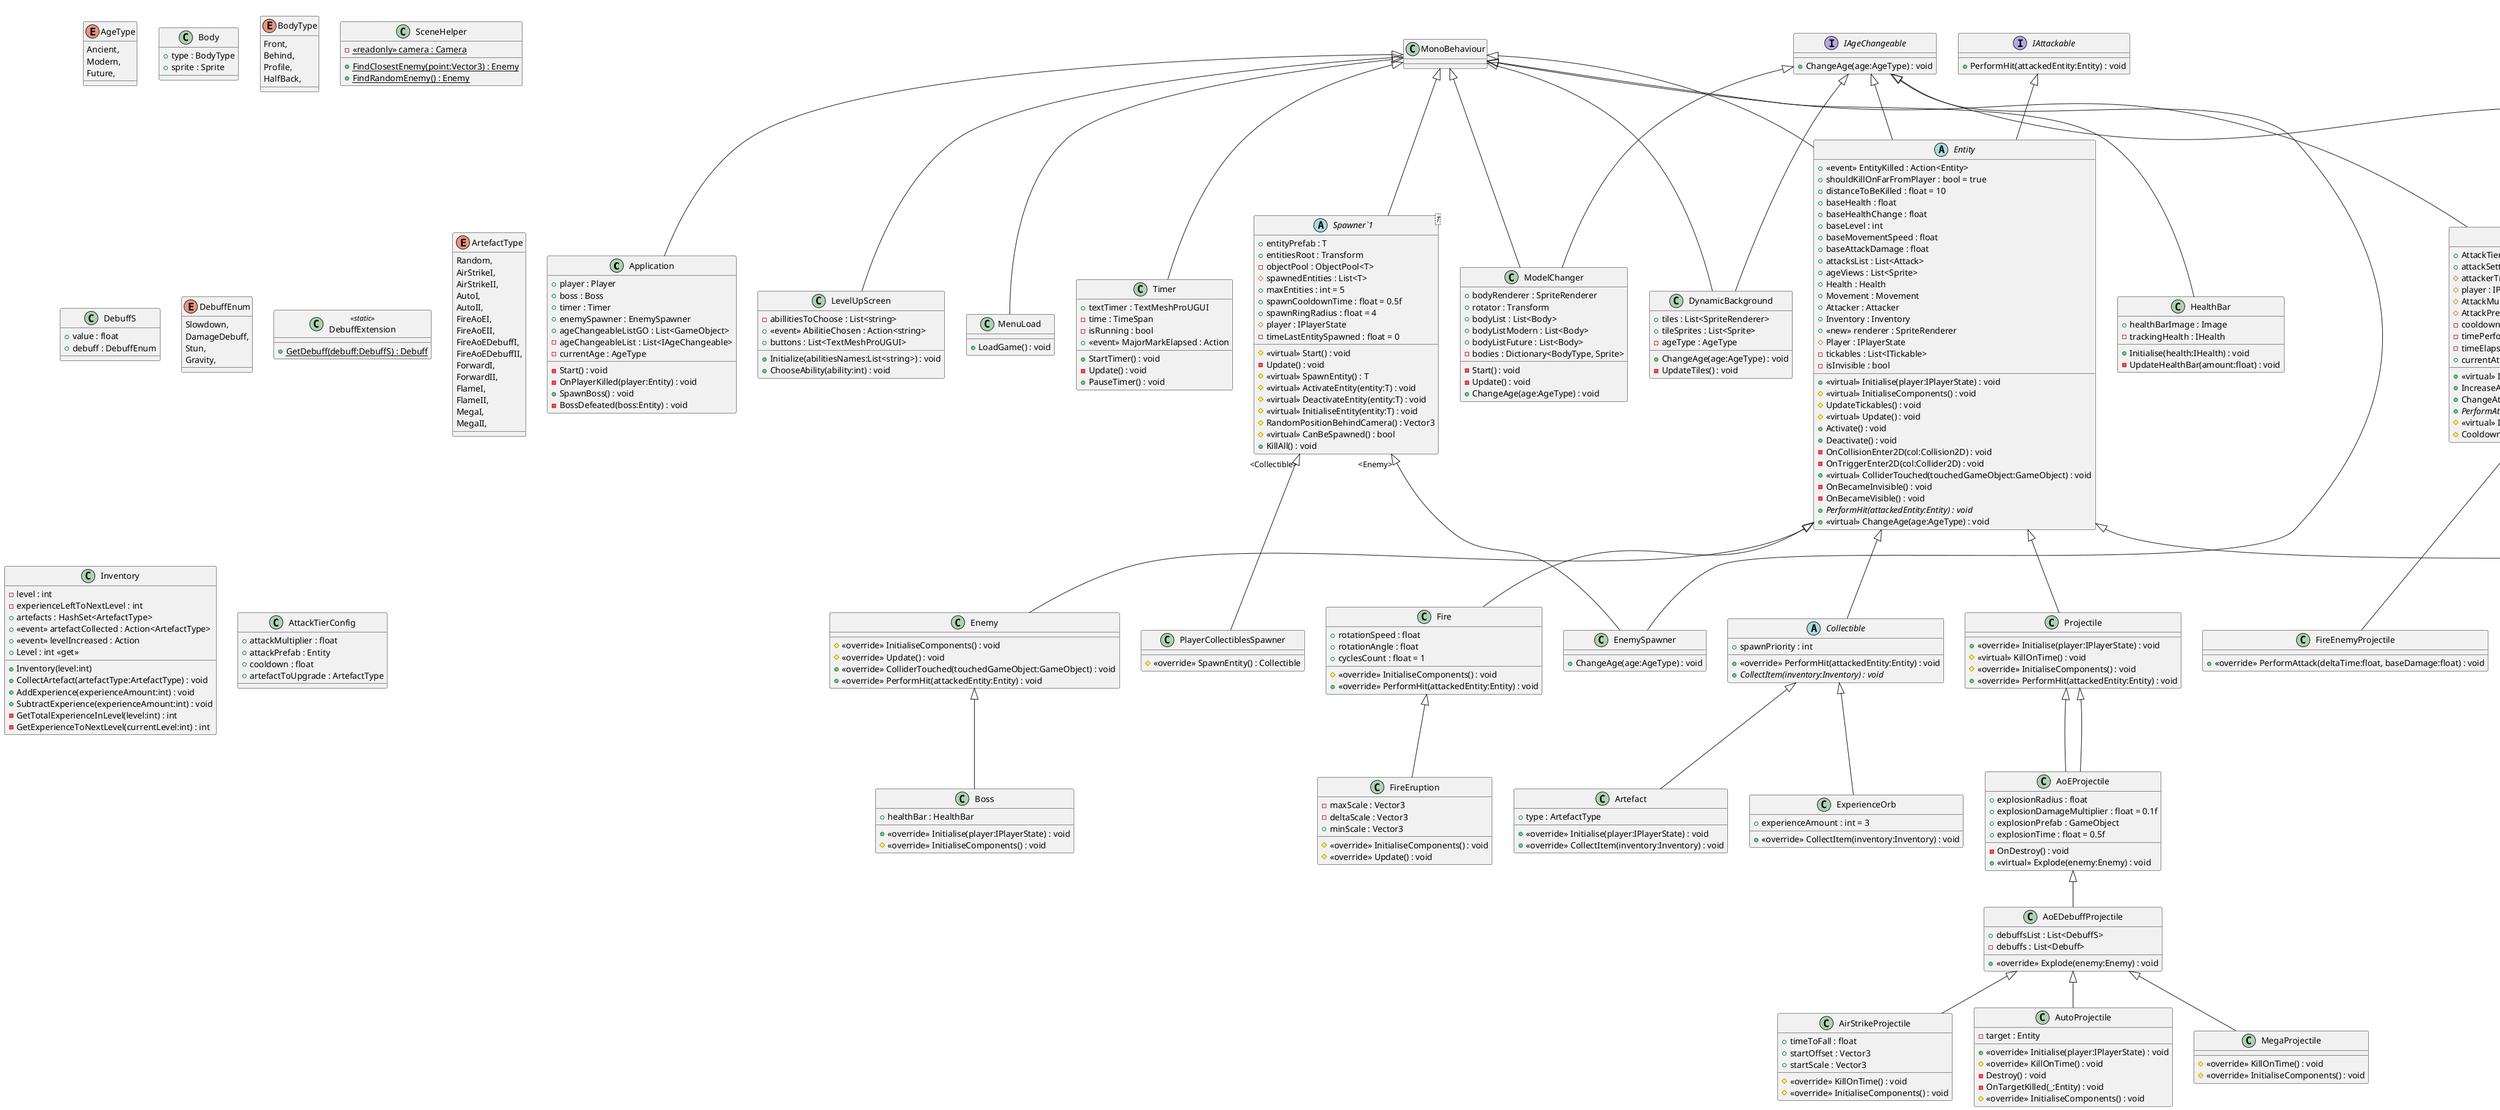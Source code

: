 @startuml
class Application {
    + player : Player
    + boss : Boss
    + timer : Timer
    + enemySpawner : EnemySpawner
    + ageChangeableListGO : List<GameObject>
    - ageChangeableList : List<IAgeChangeable>
    - currentAge : AgeType
    - Start() : void
    - OnPlayerKilled(player:Entity) : void
    + SpawnBoss() : void
    - BossDefeated(boss:Entity) : void
}
MonoBehaviour <|-- Application
class DynamicBackground {
    + tiles : List<SpriteRenderer>
    + tileSprites : List<Sprite>
    - ageType : AgeType
    + ChangeAge(age:AgeType) : void
    - UpdateTiles() : void
}
interface IAgeChangeable {
    + ChangeAge(age:AgeType) : void
}
enum AgeType {
    Ancient,
    Modern,
    Future,
}
MonoBehaviour <|-- DynamicBackground
IAgeChangeable <|-- DynamicBackground
class LevelUpScreen {
    - abillitiesToChoose : List<string>
    +  <<event>> AbilitieChosen : Action<string> 
    + buttons : List<TextMeshProUGUI>
    + Initialize(abilitiesNames:List<string>) : void
    + ChooseAbility(ability:int) : void
}
MonoBehaviour <|-- LevelUpScreen
class MenuLoad {
    + LoadGame() : void
}
MonoBehaviour <|-- MenuLoad
class ModelChanger {
    + bodyRenderer : SpriteRenderer
    + rotator : Transform
    + bodyList : List<Body>
    + bodyListModern : List<Body>
    + bodyListFuture : List<Body>
    - bodies : Dictionary<BodyType, Sprite>
    - Start() : void
    - Update() : void
    + ChangeAge(age:AgeType) : void
}
class Body {
    + type : BodyType
    + sprite : Sprite
}
enum BodyType {
    Front,
    Behind,
    Profile,
    HalfBack,
}
MonoBehaviour <|-- ModelChanger
IAgeChangeable <|-- ModelChanger
class SceneHelper {
    + {static} FindClosestEnemy(point:Vector3) : Enemy
    - {static} <<readonly>> camera : Camera
    + {static} FindRandomEnemy() : Enemy
}
class Timer {
    + textTimer : TextMeshProUGUI
    - time : TimeSpan
    - isRunning : bool
    +  <<event>> MajorMarkElapsed : Action 
    + StartTimer() : void
    - Update() : void
    + PauseTimer() : void
}
MonoBehaviour <|-- Timer
class DebuffS {
    + value : float
    + debuff : DebuffEnum
}
abstract class Debuff {
    + value : float
    + {abstract} ApplyDebuff(entity:Entity) : void
}
class SlowdownDebuff {
    + <<override>> ApplyDebuff(entity:Entity) : void
}
class GravityDebuff {
    + <<override>> <<async>> ApplyDebuff(entity:Entity) : void
}
class DamageDebuff {
    + <<override>> ApplyDebuff(entity:Entity) : void
}
class StunDebuff {
    + <<override>> ApplyDebuff(entity:Entity) : void
}
enum DebuffEnum {
    Slowdown,
    DamageDebuff,
    Stun,
    Gravity,
}
class DebuffExtension <<static>> {
    + {static} GetDebuff(debuff:DebuffS) : Debuff
}
Debuff <|-- SlowdownDebuff
Debuff <|-- GravityDebuff
Debuff <|-- DamageDebuff
Debuff <|-- StunDebuff
class Boss {
    + healthBar : HealthBar
    + <<override>> Initialise(player:IPlayerState) : void
    # <<override>> InitialiseComponents() : void
}
Enemy <|-- Boss
class Enemy {
    # <<override>> InitialiseComponents() : void
    # <<override>> Update() : void
    + <<override>> ColliderTouched(touchedGameObject:GameObject) : void
    + <<override>> PerformHit(attackedEntity:Entity) : void
}
Entity <|-- Enemy
abstract class Entity {
    +  <<event>> EntityKilled : Action<Entity> 
    + shouldKillOnFarFromPlayer : bool = true
    + distanceToBeKilled : float = 10
    + baseHealth : float
    + baseHealthChange : float
    + baseLevel : int
    + baseMovementSpeed : float
    + baseAttackDamage : float
    + attacksList : List<Attack>
    + ageViews : List<Sprite>
    + Health : Health
    + Movement : Movement
    + Attacker : Attacker
    + Inventory : Inventory
    + <<new>> renderer : SpriteRenderer
    # Player : IPlayerState
    - tickables : List<ITickable>
    - isInvisible : bool
    + <<virtual>> Initialise(player:IPlayerState) : void
    # <<virtual>> InitialiseComponents() : void
    # UpdateTickables() : void
    # <<virtual>> Update() : void
    + Activate() : void
    + Deactivate() : void
    - OnCollisionEnter2D(col:Collision2D) : void
    - OnTriggerEnter2D(col:Collider2D) : void
    + <<virtual>> ColliderTouched(touchedGameObject:GameObject) : void
    - OnBecameInvisible() : void
    - OnBecameVisible() : void
    + {abstract} PerformHit(attackedEntity:Entity) : void
    + <<virtual>> ChangeAge(age:AgeType) : void
}
MonoBehaviour <|-- Entity
IAttackable <|-- Entity
IAgeChangeable <|-- Entity
class Player {
    + playerHealthBar : HealthBar
    + playerModel : Transform
    + levelUpScreen : LevelUpScreen
    + Position : Vector3 <<get>>
    + CameraRect : Rect <<get>>
    - mainCamera : Camera
    + <<override>> Initialise(player:IPlayerState) : void
    # <<override>> InitialiseComponents() : void
    - OnLevelUp() : void
    + <<override>> PerformHit(attackedEntity:Entity) : void
    + <<override>> ChangeAge(age:AgeType) : void
}
Entity <|-- Player
IPlayerState <|-- Player
class EnemySpawner {
    + ChangeAge(age:AgeType) : void
}
"Spawner`1" "<Enemy>" <|-- EnemySpawner
IAgeChangeable <|-- EnemySpawner
class PlayerCollectiblesSpawner {
    # <<override>> SpawnEntity() : Collectible
}
"Spawner`1" "<Collectible>" <|-- PlayerCollectiblesSpawner
abstract class "Spawner`1"<T> {
    + entityPrefab : T
    + entitiesRoot : Transform
    - objectPool : ObjectPool<T>
    # spawnedEntities : List<T>
    + maxEntities : int = 5
    + spawnCooldownTime : float = 0.5f
    + spawnRingRadius : float = 4
    # player : IPlayerState
    - timeLastEntitySpawned : float = 0
    # <<virtual>> Start() : void
    - Update() : void
    # <<virtual>> SpawnEntity() : T
    # <<virtual>> ActivateEntity(entity:T) : void
    # <<virtual>> DeactivateEntity(entity:T) : void
    # <<virtual>> InitialiseEntity(entity:T) : void
    # RandomPositionBehindCamera() : Vector3
    # <<virtual>> CanBeSpawned() : bool
    + KillAll() : void
}
MonoBehaviour <|-- "Spawner`1"
class HealthBar {
    + healthBarImage : Image
    - trackingHealth : IHealth
    + Initialise(health:IHealth) : void
    - UpdateHealthBar(amount:float) : void
}
MonoBehaviour <|-- HealthBar
enum ArtefactType {
    Random,
    AirStrikeI,
    AirStrikeII,
    AutoI,
    AutoII,
    FireAoEI,
    FireAoEII,
    FireAoEDebuffI,
    FireAoEDebuffII,
    ForwardI,
    ForwardII,
    FlameI,
    FlameII,
    MegaI,
    MegaII,
}
class Artefact {
    + type : ArtefactType
    + <<override>> Initialise(player:IPlayerState) : void
    + <<override>> CollectItem(inventory:Inventory) : void
}
Collectible <|-- Artefact
abstract class Collectible {
    + spawnPriority : int
    + <<override>> PerformHit(attackedEntity:Entity) : void
    + {abstract} CollectItem(inventory:Inventory) : void
}
Entity <|-- Collectible
class ExperienceOrb {
    + experienceAmount : int = 3
    + <<override>> CollectItem(inventory:Inventory) : void
}
Collectible <|-- ExperienceOrb
class Attacker {
    + availibleAttacks : Dictionary<string, Attack>
    - attacksList : List<Attack>
    - baseAttackDamage : float
    - player : IPlayerState
    - attackerTransform : Transform
    - artefacts : HashSet<ArtefactType>
    + BaseAttackDamage : float <<get>>
    - age : AgeType
    + Attacker(attacksList:List<Attack>, activeAttacks:List<Attack>, baseAttackDamage:float, attackerTransform:Transform, artefacts:HashSet<ArtefactType>, player:IPlayerState)
    + Tick(deltaTime:float) : void
    + AddAttack(attackName:string) : void
    + ChangeAge(age:AgeType) : void
    - UpdateAvailibleAttacks() : void
}
ITickable <|-- Attacker
IAgeChangeable <|-- Attacker
class Health {
    + <<const>> MinHealth : float = 0
    +  <<event>> Healed : Action<float> 
    +  <<event>> Damaged : Action<float> 
    +  <<event>> HealthChangerChanged : Action<float> 
    +  <<event>> HealthReachedMin : Action 
    +  <<event>> HealthReachedMax : Action 
    + CurrentHealth : float <<get>>
    + CurrentHealthChanger : float <<get>>
    + MaxHealth : float <<get>>
    - currentHealth : float
    - currentHealthChanger : float
    - <<readonly>> maxHealth : float
    - <<readonly>> initialHealthChanger : float
    - isInvincible : bool
    + Health(maxHealth:float, healthChanger:float)
    + Tick(deltaTime:float) : void
    + ChangeHealth(amount:float) : void
    + AddHealthChanger(changeAmount:float) : void
    + Reset() : void
}
ITickable <|-- Health
IHealth <|-- Health
class Inventory {
    - level : int
    - experienceLeftToNextLevel : int
    + artefacts : HashSet<ArtefactType>
    +  <<event>> artefactCollected : Action<ArtefactType> 
    +  <<event>> levelIncreased : Action 
    + Inventory(level:int)
    + Level : int <<get>>
    + CollectArtefact(artefactType:ArtefactType) : void
    + AddExperience(experienceAmount:int) : void
    + SubtractExperience(experienceAmount:int) : void
    - GetTotalExperienceInLevel(level:int) : int
    - GetExperienceToNextLevel(currentLevel:int) : int
}
interface IAttackable {
    + PerformHit(attackedEntity:Entity) : void
}
interface IPlayerState {
    + Position : Vector3 <<get>>
    + CameraRect : Rect <<get>>
    + CameraRectCircleRadius : float <<get>>
}
class AirStrikeProjectile {
    + timeToFall : float
    + startOffset : Vector3
    + startScale : Vector3
    # <<override>> KillOnTime() : void
    # <<override>> InitialiseComponents() : void
}
AoEDebuffProjectile <|-- AirStrikeProjectile
class AoEDebuffProjectile {
    + debuffsList : List<DebuffS>
    - debuffs : List<Debuff>
    + <<override>> Explode(enemy:Enemy) : void
}
AoEProjectile <|-- AoEDebuffProjectile
class AoEProjectile {
    + explosionRadius : float
    + explosionDamageMultiplier : float = 0.1f
    + explosionPrefab : GameObject
    + explosionTime : float = 0.5f
    - OnDestroy() : void
    + <<virtual>> Explode(enemy:Enemy) : void
}
Projectile <|-- AoEProjectile
class AutoProjectile {
    - target : Entity
    + <<override>> Initialise(player:IPlayerState) : void
    # <<override>> KillOnTime() : void
    - Destroy() : void
    - OnTargetKilled(_:Entity) : void
    # <<override>> InitialiseComponents() : void
}
AoEDebuffProjectile <|-- AutoProjectile
class Fire {
    + rotationSpeed : float
    + rotationAngle : float
    + cyclesCount : float = 1
    # <<override>> InitialiseComponents() : void
    + <<override>> PerformHit(attackedEntity:Entity) : void
}
Entity <|-- Fire
class FireEruption {
    - maxScale : Vector3
    - deltaScale : Vector3
    + minScale : Vector3
    # <<override>> InitialiseComponents() : void
    # <<override>> Update() : void
}
Fire <|-- FireEruption
class MegaProjectile {
    # <<override>> KillOnTime() : void
    # <<override>> InitialiseComponents() : void
}
AoEDebuffProjectile <|-- MegaProjectile
class Projectile {
    + <<override>> Initialise(player:IPlayerState) : void
    # <<virtual>> KillOnTime() : void
    # <<override>> InitialiseComponents() : void
    + <<override>> PerformHit(attackedEntity:Entity) : void
}
Entity <|-- Projectile
class AttackTierConfig {
    + attackMultiplier : float
    + attackPrefab : Entity
    + cooldown : float
    + artefactToUpgrade : ArtefactType
}
abstract class Attack {
    + AttackTiers : List<AttackTierConfig>
    + attackSettings : AttackTierConfig
    # attackerTransform : Transform
    # player : IPlayerState
    # AttackMultiplier : float
    # AttackPrefab : Entity
    - cooldown : float
    - timePerformed : float
    - timeElapsed : float
    + currentAttackTier : int
    + <<virtual>> Initialize(attackerTransform:Transform, player:IPlayerState) : void
    + IncreaseAttackTier() : void
    + ChangeAttackTier(attackTier:int) : void
    + {abstract} PerformAttack(deltaTime:float, baseDamage:float) : void
    # <<virtual>> InitialiseBullet(bullet:Entity, baseDamage:float) : void
    # Cooldown(deltaTime:float) : bool
}
MonoBehaviour <|-- Attack
class FireCircleProjectile {
    - bullets : List<Entity>
    + <<override>> PerformAttack(deltaTime:float, baseDamage:float) : void
}
Attack <|-- FireCircleProjectile
class FireEnemyProjectile {
    + <<override>> PerformAttack(deltaTime:float, baseDamage:float) : void
}
Attack <|-- FireEnemyProjectile
class FireForwardProjectile {
    + <<override>> PerformAttack(deltaTime:float, baseDamage:float) : void
}
class AoEProjectile {
}
Attack <|-- FireForwardProjectile
Projectile <|-- AoEProjectile
class PartPlayerProjectile {
    - playerMock : GameObject
    - Awake() : void
    - Update() : void
    + <<override>> PerformAttack(deltaTime:float, baseDamage:float) : void
}
Attack <|-- PartPlayerProjectile
interface IHealth {
    + CurrentHealth : float <<get>>
    + CurrentHealthChanger : float <<get>>
    + MaxHealth : float <<get>>
    + <<const>> MinHealth : float = 0
    +  <<event>> Healed : Action<float> 
    +  <<event>> Damaged : Action<float> 
}
interface ITickable {
    + Tick(deltaTime:float) : void
}
class AirAttackMovement {
    - <<readonly>> targetPosition : Vector3
    + timeToFall : float
    - scaleSpeed : Vector3
    + AirAttackMovement(timeToFall:float, startOffset:Vector3, startScale:Vector3, movementTransform:Transform, rotationTransform:Transform)
    + <<override>> Tick(deltaTime:float) : void
}
Movement <|-- AirAttackMovement
class FollowPlayerMovement {
    # player : IPlayerState
    + FollowPlayerMovement(movementSpeed:float, movementTransform:Transform, rotationTransform:Transform, player:IPlayerState)
    + <<override>> Tick(deltaTime:float) : void
}
Movement <|-- FollowPlayerMovement
class FollowTargetMovement {
    - target : Transform
    + FollowTargetMovement(target:Transform, baseMovementSpeed:float, transform:Transform, rotateTransform:Transform)
    + <<override>> Tick(deltaTime:float) : void
}
Movement <|-- FollowTargetMovement
class ForwardMovement {
    + ForwardMovement(movementSpeed:float, movementTransform:Transform, rotationTransform:Transform)
    + <<override>> Tick(deltaTime:float) : void
}
Movement <|-- ForwardMovement
class LookAtPlayer {
    + LookAtPlayer(movementSpeed:float, movementTransform:Transform, rotationTransform:Transform, player:IPlayerState)
    + <<override>> Tick(deltaTime:float) : void
}
FollowPlayerMovement <|-- LookAtPlayer
abstract class Movement {
    + <<const>> minMovementSpeed : float = 0
    - movementSpeed : float
    # movementTransform : Transform
    # rotationTransform : Transform
    # Movement(movementSpeed:float, movementTransform:Transform, rotationTransform:Transform)
    + {abstract} Tick(deltaTime:float) : void
    # Move(movementDirection:Vector2) : void
    # SetLookRotation(pointToLook:Vector3) : void
    + ChangeMovementSpeed(amount:float) : void
}
ITickable <|-- Movement
class NoMovement {
    + NoMovement()
    + <<override>> Tick(deltaTime:float) : void
}
Movement <|-- NoMovement
class PlayerMovement {
    - <<readonly>> camera : Camera
    + PlayerMovement(movementSpeed:float, movementTransform:Transform, rotationTransform:Transform, camera:Camera)
    + <<override>> Tick(deltaTime:float) : void
}
Movement <|-- PlayerMovement
class RotationMovement {
    - rotationSpeed : float
    - startRotation : float
    - halfRotation : float
    + RotationMovement(rotationAngle:float, movementSpeed:float, rotationSpeed:float, movementTransform:Transform, rotationTransform:Transform)
    + <<override>> Tick(deltaTime:float) : void
}
Movement <|-- RotationMovement
@enduml
